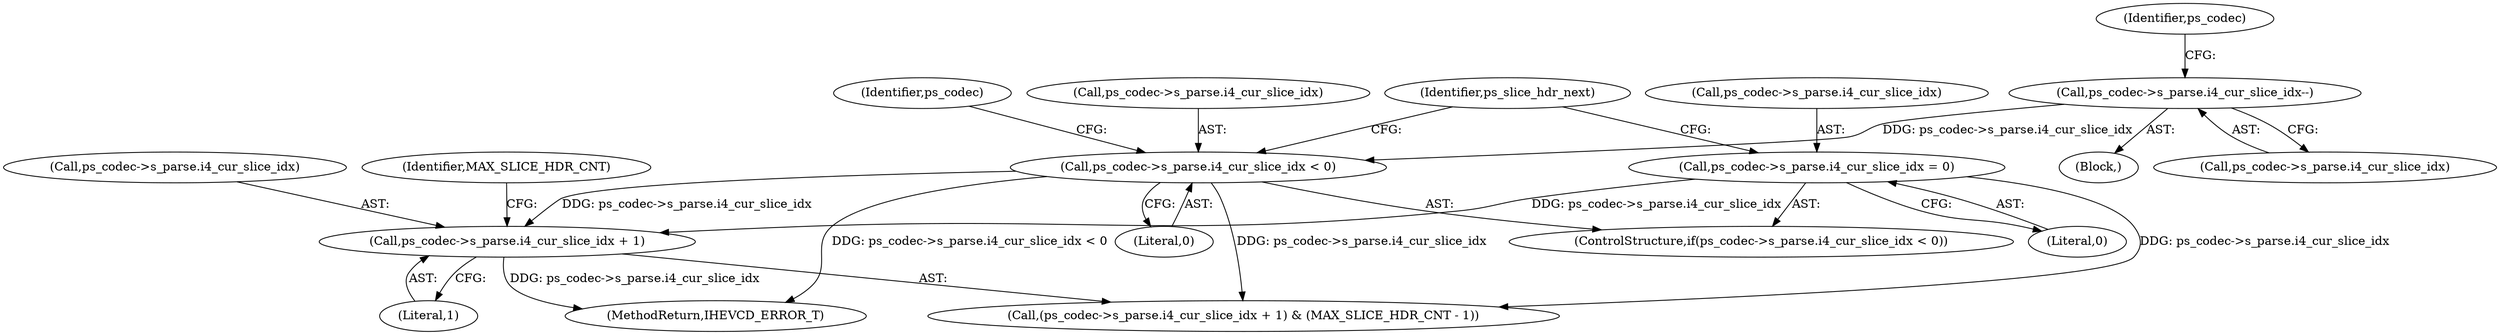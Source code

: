 digraph "0_Android_913d9e8d93d6b81bb8eac3fc2c1426651f5b259d@pointer" {
"1000338" [label="(Call,ps_codec->s_parse.i4_cur_slice_idx + 1)"];
"1000315" [label="(Call,ps_codec->s_parse.i4_cur_slice_idx < 0)"];
"1000308" [label="(Call,ps_codec->s_parse.i4_cur_slice_idx--)"];
"1000322" [label="(Call,ps_codec->s_parse.i4_cur_slice_idx = 0)"];
"1000337" [label="(Call,(ps_codec->s_parse.i4_cur_slice_idx + 1) & (MAX_SLICE_HDR_CNT - 1))"];
"1000322" [label="(Call,ps_codec->s_parse.i4_cur_slice_idx = 0)"];
"1000321" [label="(Literal,0)"];
"1000301" [label="(Block,)"];
"1000318" [label="(Identifier,ps_codec)"];
"1000330" [label="(Identifier,ps_slice_hdr_next)"];
"1000325" [label="(Identifier,ps_codec)"];
"1000316" [label="(Call,ps_codec->s_parse.i4_cur_slice_idx)"];
"1002620" [label="(MethodReturn,IHEVCD_ERROR_T)"];
"1000328" [label="(Literal,0)"];
"1000338" [label="(Call,ps_codec->s_parse.i4_cur_slice_idx + 1)"];
"1000339" [label="(Call,ps_codec->s_parse.i4_cur_slice_idx)"];
"1000308" [label="(Call,ps_codec->s_parse.i4_cur_slice_idx--)"];
"1000314" [label="(ControlStructure,if(ps_codec->s_parse.i4_cur_slice_idx < 0))"];
"1000309" [label="(Call,ps_codec->s_parse.i4_cur_slice_idx)"];
"1000344" [label="(Literal,1)"];
"1000323" [label="(Call,ps_codec->s_parse.i4_cur_slice_idx)"];
"1000315" [label="(Call,ps_codec->s_parse.i4_cur_slice_idx < 0)"];
"1000346" [label="(Identifier,MAX_SLICE_HDR_CNT)"];
"1000338" -> "1000337"  [label="AST: "];
"1000338" -> "1000344"  [label="CFG: "];
"1000339" -> "1000338"  [label="AST: "];
"1000344" -> "1000338"  [label="AST: "];
"1000346" -> "1000338"  [label="CFG: "];
"1000338" -> "1002620"  [label="DDG: ps_codec->s_parse.i4_cur_slice_idx"];
"1000315" -> "1000338"  [label="DDG: ps_codec->s_parse.i4_cur_slice_idx"];
"1000322" -> "1000338"  [label="DDG: ps_codec->s_parse.i4_cur_slice_idx"];
"1000315" -> "1000314"  [label="AST: "];
"1000315" -> "1000321"  [label="CFG: "];
"1000316" -> "1000315"  [label="AST: "];
"1000321" -> "1000315"  [label="AST: "];
"1000325" -> "1000315"  [label="CFG: "];
"1000330" -> "1000315"  [label="CFG: "];
"1000315" -> "1002620"  [label="DDG: ps_codec->s_parse.i4_cur_slice_idx < 0"];
"1000308" -> "1000315"  [label="DDG: ps_codec->s_parse.i4_cur_slice_idx"];
"1000315" -> "1000337"  [label="DDG: ps_codec->s_parse.i4_cur_slice_idx"];
"1000308" -> "1000301"  [label="AST: "];
"1000308" -> "1000309"  [label="CFG: "];
"1000309" -> "1000308"  [label="AST: "];
"1000318" -> "1000308"  [label="CFG: "];
"1000322" -> "1000314"  [label="AST: "];
"1000322" -> "1000328"  [label="CFG: "];
"1000323" -> "1000322"  [label="AST: "];
"1000328" -> "1000322"  [label="AST: "];
"1000330" -> "1000322"  [label="CFG: "];
"1000322" -> "1000337"  [label="DDG: ps_codec->s_parse.i4_cur_slice_idx"];
}
